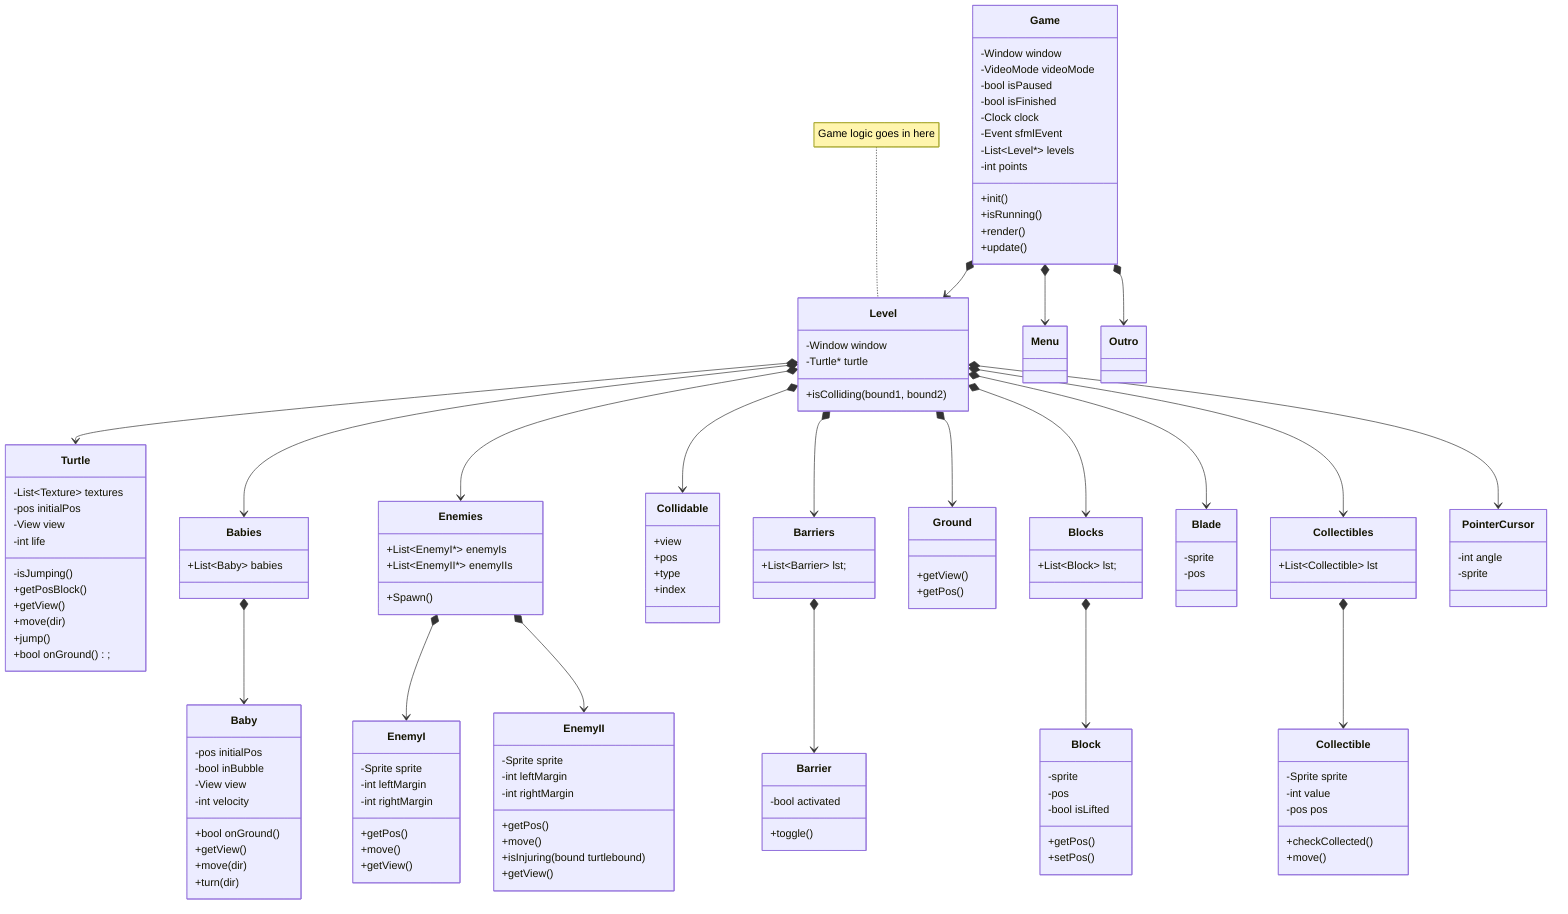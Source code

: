 classDiagram
class Game {
   -Window window
   -VideoMode videoMode
   -bool isPaused
   -bool isFinished
   -Clock clock
   -Event sfmlEvent
   -List~Level*~ levels
   -int points
   +init()
   +isRunning()
   +render()
   +update()
}
class Level {
   -Window window
   -Turtle* turtle
   +isColliding(bound1, bound2)
}
note for Level "Game logic goes in here"
class Turtle {
   -List~Texture~ textures
   -pos initialPos
   -isJumping()
   -View view
   -int life
   +getPosBlock()
   +getView()
   +move(dir)
   +jump()
   +bool onGround();
}
class Babies {
   +List~Baby~ babies
}
class Baby {
   -pos initialPos
   -bool inBubble
   -View view
   -int velocity
   +bool onGround()
   +getView()
   +move(dir)
   +turn(dir)
}
class Enemies {
   +List~EnemyI*~ enemyIs
   +List~EnemyII*~ enemyIIs
   +Spawn()
}
class EnemyI {
   -Sprite sprite
   -int leftMargin
   -int rightMargin
   +getPos()
   +move()
   +getView()
}
class EnemyII {
   -Sprite sprite
   -int leftMargin
   -int rightMargin
   +getPos()
   +move()
   +isInjuring(bound turtlebound)
   +getView()
}
class Collidable {
   +view
   +pos
   +type
   +index
}
class Collectibles {
   +List~Collectible~ lst
}
class Collectible {
   -Sprite sprite
   -int value
   -pos pos
   +checkCollected()
   +move()
}
class Ground{
   +getView()
   +getPos()
}
class Barriers{
   +List~Barrier~ lst;
}
class Barrier{
   -bool activated
   +toggle()
}
class Blade{
   -sprite
   -pos
}
class Blocks{
   +List~Block~ lst;
}
class Block{
   -sprite
   -pos
   -bool isLifted
   +getPos()
   +setPos()
}
class PointerCursor {
   -int angle
   -sprite
}
Game *--> Level
Level *--> Turtle
Level *--> Babies
Babies *--> Baby
Enemies *--> EnemyI
Enemies *--> EnemyII
Level *--> Enemies
Level *--> Ground
Level *--> Barriers
Level *--> Blocks
Barriers *--> Barrier
Blocks *--> Block
Level *--> Blade
Collectibles *--> Collectible
Level *--> Collectibles
Level *--> Collidable
Game *--> Menu
Game *--> Outro
Level *--> PointerCursor